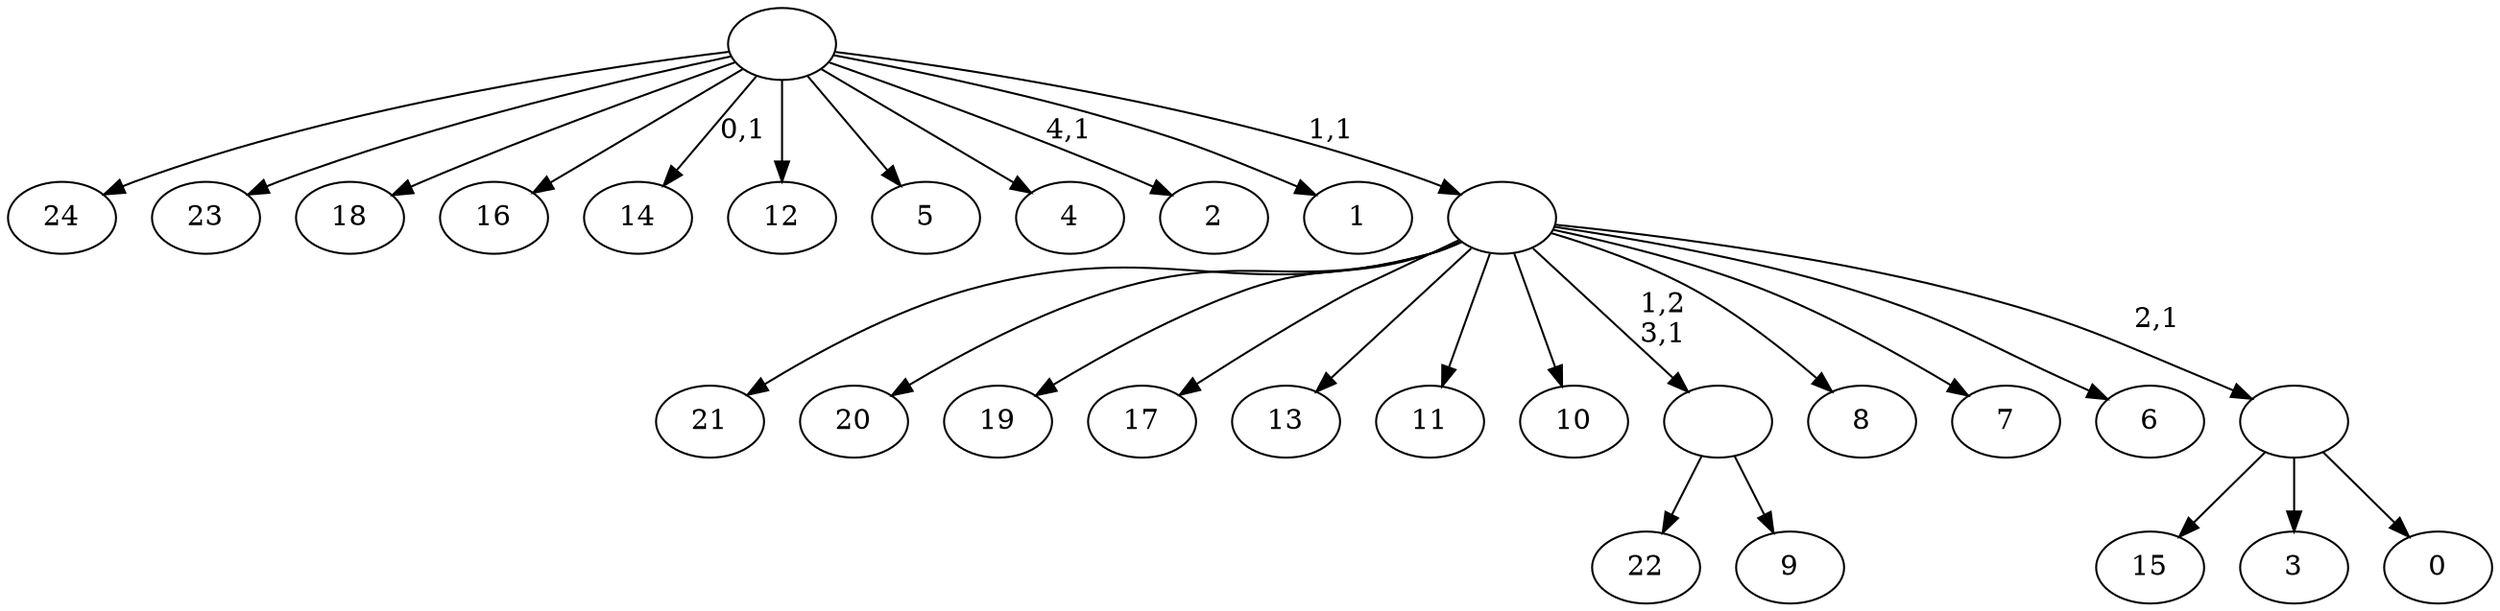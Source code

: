 digraph T {
	30 [label="24"]
	29 [label="23"]
	28 [label="22"]
	27 [label="21"]
	26 [label="20"]
	25 [label="19"]
	24 [label="18"]
	23 [label="17"]
	22 [label="16"]
	21 [label="15"]
	20 [label="14"]
	18 [label="13"]
	17 [label="12"]
	16 [label="11"]
	15 [label="10"]
	14 [label="9"]
	13 [label=""]
	12 [label="8"]
	11 [label="7"]
	10 [label="6"]
	9 [label="5"]
	8 [label="4"]
	7 [label="3"]
	6 [label="2"]
	4 [label="1"]
	3 [label="0"]
	2 [label=""]
	1 [label=""]
	0 [label=""]
	13 -> 28 [label=""]
	13 -> 14 [label=""]
	2 -> 21 [label=""]
	2 -> 7 [label=""]
	2 -> 3 [label=""]
	1 -> 27 [label=""]
	1 -> 26 [label=""]
	1 -> 25 [label=""]
	1 -> 23 [label=""]
	1 -> 18 [label=""]
	1 -> 16 [label=""]
	1 -> 15 [label=""]
	1 -> 13 [label="1,2\n3,1"]
	1 -> 12 [label=""]
	1 -> 11 [label=""]
	1 -> 10 [label=""]
	1 -> 2 [label="2,1"]
	0 -> 6 [label="4,1"]
	0 -> 20 [label="0,1"]
	0 -> 30 [label=""]
	0 -> 29 [label=""]
	0 -> 24 [label=""]
	0 -> 22 [label=""]
	0 -> 17 [label=""]
	0 -> 9 [label=""]
	0 -> 8 [label=""]
	0 -> 4 [label=""]
	0 -> 1 [label="1,1"]
}
